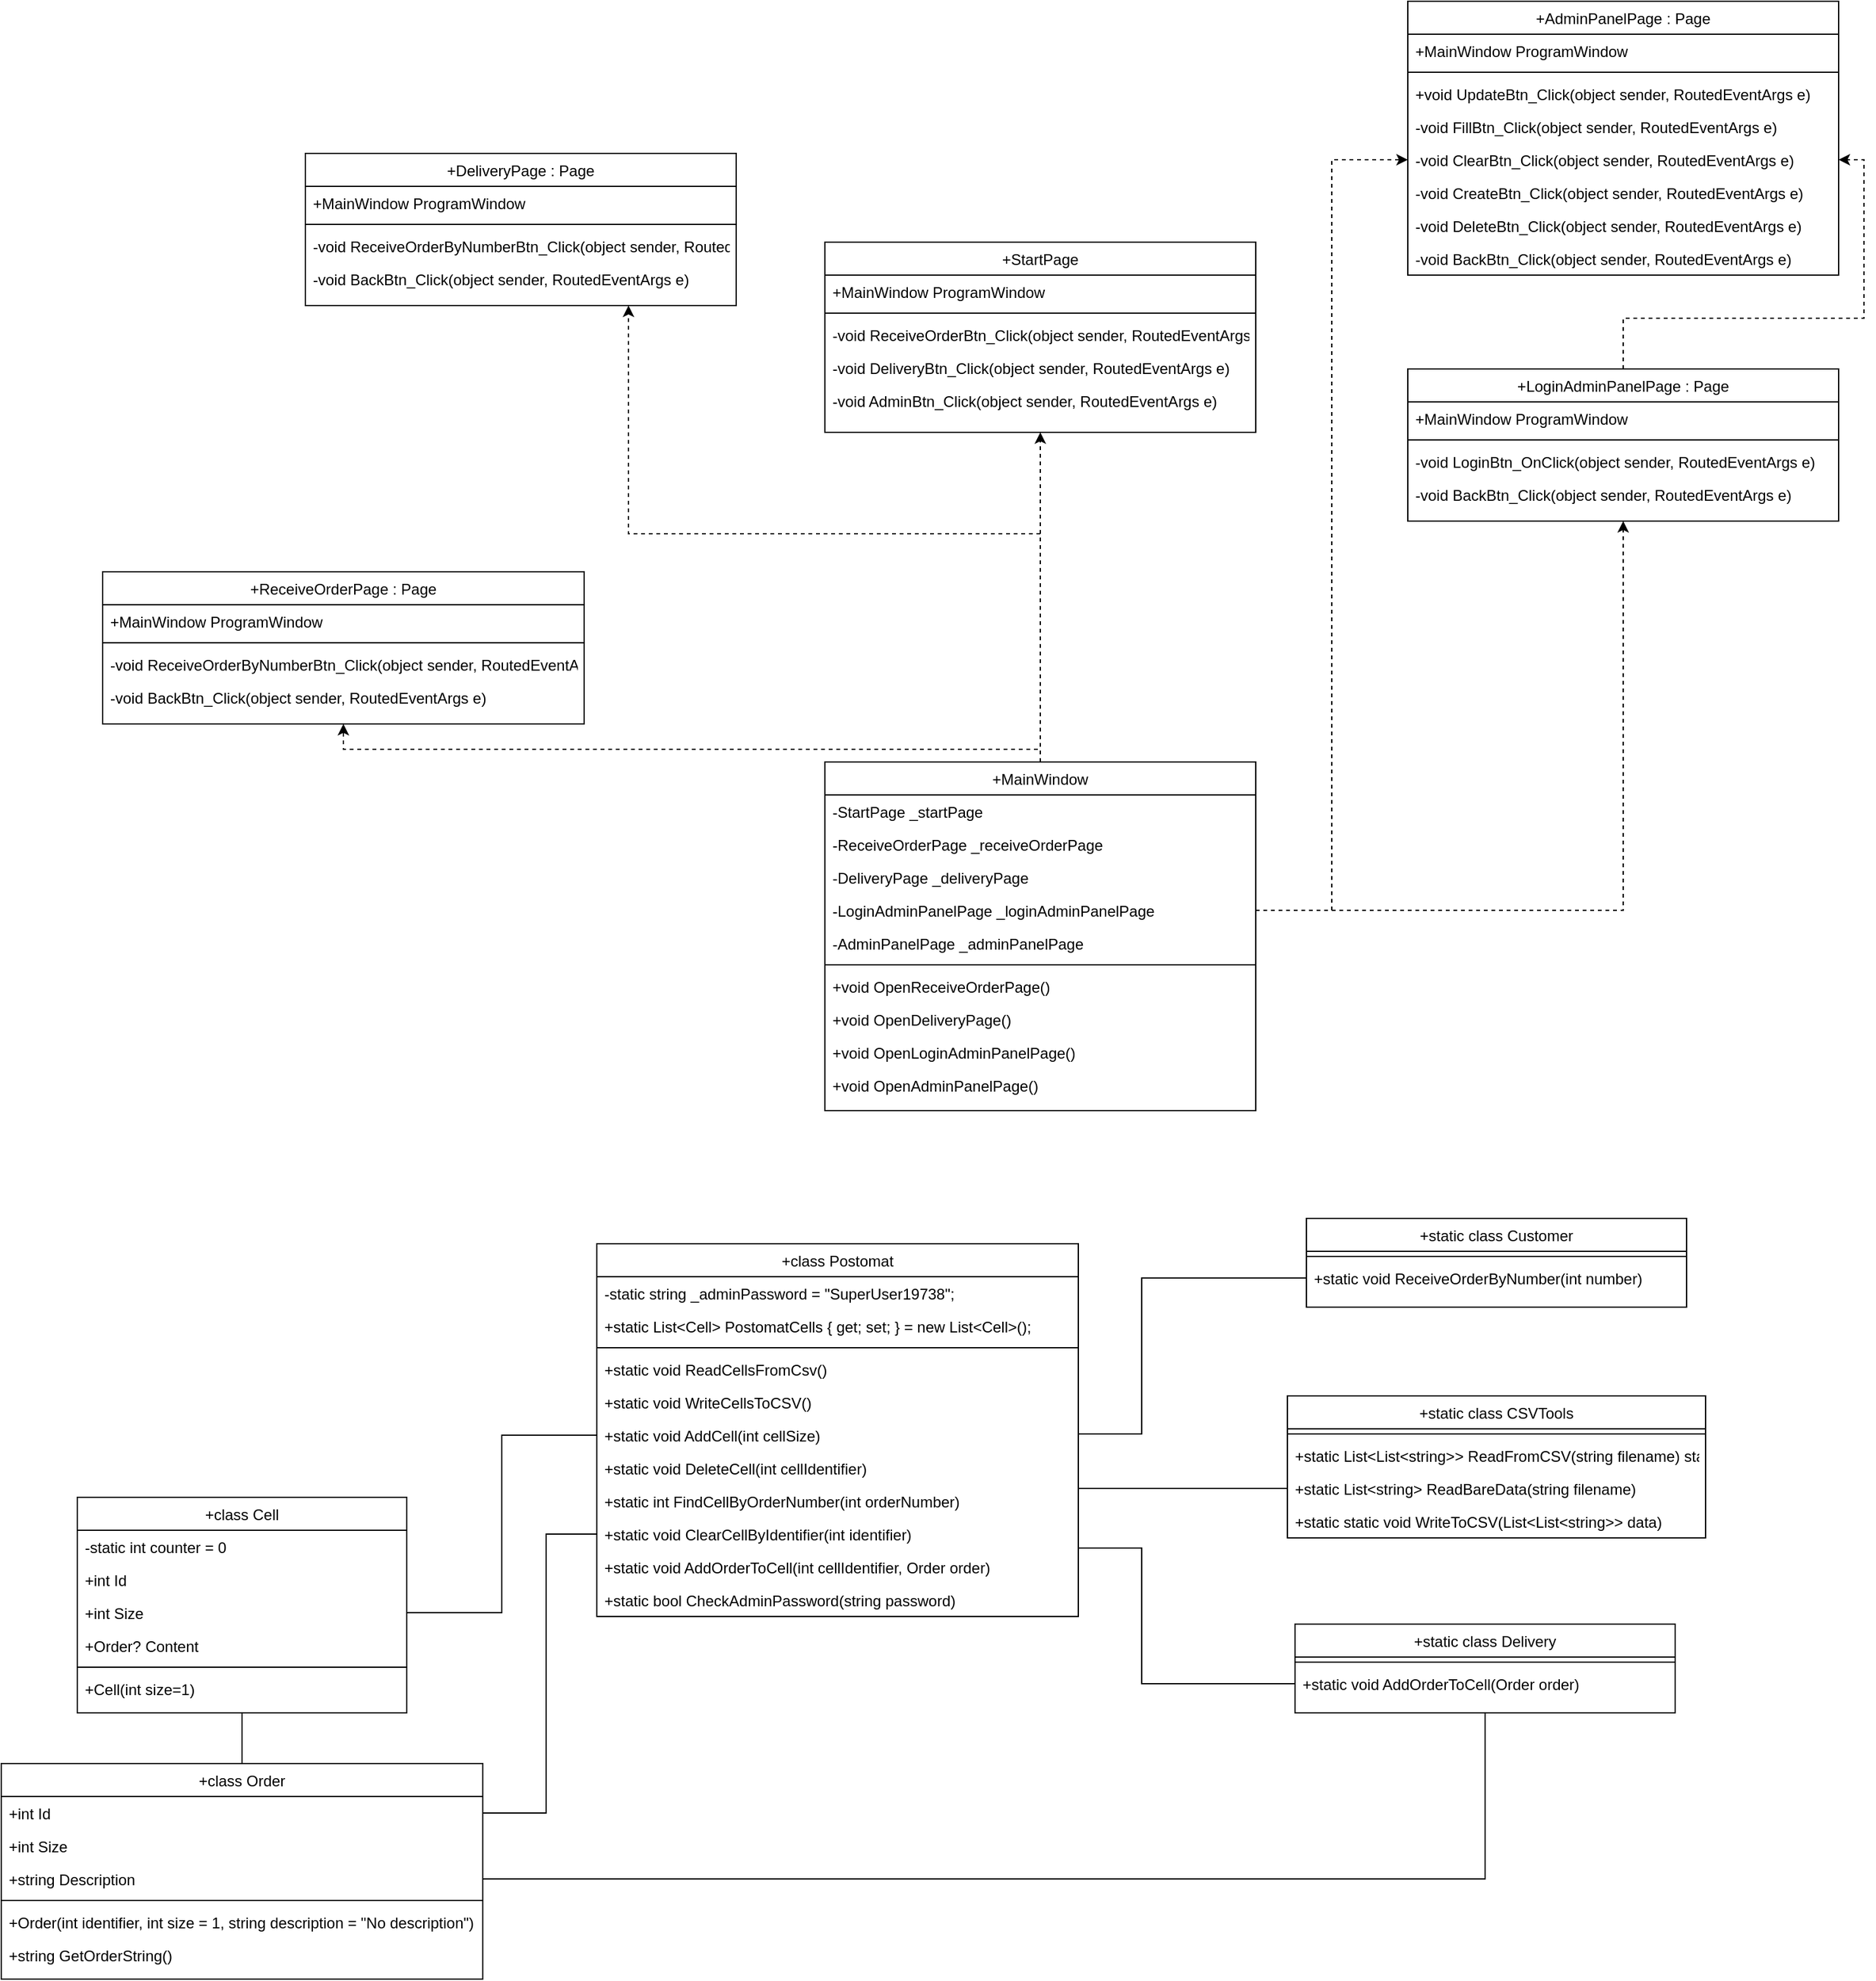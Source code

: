 <mxfile version="22.1.9" type="device">
  <diagram id="C5RBs43oDa-KdzZeNtuy" name="Page-1">
    <mxGraphModel dx="1500" dy="1915" grid="1" gridSize="10" guides="1" tooltips="1" connect="1" arrows="1" fold="1" page="1" pageScale="1" pageWidth="827" pageHeight="1169" math="0" shadow="0">
      <root>
        <mxCell id="WIyWlLk6GJQsqaUBKTNV-0" />
        <mxCell id="WIyWlLk6GJQsqaUBKTNV-1" parent="WIyWlLk6GJQsqaUBKTNV-0" />
        <mxCell id="zkfFHV4jXpPFQw0GAbJ--0" value="+static class Customer" style="swimlane;fontStyle=0;align=center;verticalAlign=top;childLayout=stackLayout;horizontal=1;startSize=26;horizontalStack=0;resizeParent=1;resizeLast=0;collapsible=1;marginBottom=0;rounded=0;shadow=0;strokeWidth=1;" parent="WIyWlLk6GJQsqaUBKTNV-1" vertex="1">
          <mxGeometry x="1100" y="-90" width="300" height="70" as="geometry">
            <mxRectangle x="230" y="140" width="160" height="26" as="alternateBounds" />
          </mxGeometry>
        </mxCell>
        <mxCell id="zkfFHV4jXpPFQw0GAbJ--4" value="" style="line;html=1;strokeWidth=1;align=left;verticalAlign=middle;spacingTop=-1;spacingLeft=3;spacingRight=3;rotatable=0;labelPosition=right;points=[];portConstraint=eastwest;" parent="zkfFHV4jXpPFQw0GAbJ--0" vertex="1">
          <mxGeometry y="26" width="300" height="8" as="geometry" />
        </mxCell>
        <mxCell id="zkfFHV4jXpPFQw0GAbJ--5" value="+static void ReceiveOrderByNumber(int number)" style="text;align=left;verticalAlign=top;spacingLeft=4;spacingRight=4;overflow=hidden;rotatable=0;points=[[0,0.5],[1,0.5]];portConstraint=eastwest;" parent="zkfFHV4jXpPFQw0GAbJ--0" vertex="1">
          <mxGeometry y="34" width="300" height="26" as="geometry" />
        </mxCell>
        <mxCell id="zkfFHV4jXpPFQw0GAbJ--13" value="+static class CSVTools" style="swimlane;fontStyle=0;align=center;verticalAlign=top;childLayout=stackLayout;horizontal=1;startSize=26;horizontalStack=0;resizeParent=1;resizeLast=0;collapsible=1;marginBottom=0;rounded=0;shadow=0;strokeWidth=1;" parent="WIyWlLk6GJQsqaUBKTNV-1" vertex="1">
          <mxGeometry x="1085" y="50" width="330" height="112" as="geometry">
            <mxRectangle x="340" y="380" width="170" height="26" as="alternateBounds" />
          </mxGeometry>
        </mxCell>
        <mxCell id="zkfFHV4jXpPFQw0GAbJ--15" value="" style="line;html=1;strokeWidth=1;align=left;verticalAlign=middle;spacingTop=-1;spacingLeft=3;spacingRight=3;rotatable=0;labelPosition=right;points=[];portConstraint=eastwest;" parent="zkfFHV4jXpPFQw0GAbJ--13" vertex="1">
          <mxGeometry y="26" width="330" height="8" as="geometry" />
        </mxCell>
        <mxCell id="Mc5OtN5_TsI5mmkcDxyZ-1" value="+static List&lt;List&lt;string&gt;&gt; ReadFromCSV(string filename) static " style="text;align=left;verticalAlign=top;spacingLeft=4;spacingRight=4;overflow=hidden;rotatable=0;points=[[0,0.5],[1,0.5]];portConstraint=eastwest;" parent="zkfFHV4jXpPFQw0GAbJ--13" vertex="1">
          <mxGeometry y="34" width="330" height="26" as="geometry" />
        </mxCell>
        <mxCell id="Mc5OtN5_TsI5mmkcDxyZ-12" value="+static List&lt;string&gt; ReadBareData(string filename) " style="text;align=left;verticalAlign=top;spacingLeft=4;spacingRight=4;overflow=hidden;rotatable=0;points=[[0,0.5],[1,0.5]];portConstraint=eastwest;" parent="zkfFHV4jXpPFQw0GAbJ--13" vertex="1">
          <mxGeometry y="60" width="330" height="26" as="geometry" />
        </mxCell>
        <mxCell id="Mc5OtN5_TsI5mmkcDxyZ-13" value="+static static void WriteToCSV(List&lt;List&lt;string&gt;&gt; data) " style="text;align=left;verticalAlign=top;spacingLeft=4;spacingRight=4;overflow=hidden;rotatable=0;points=[[0,0.5],[1,0.5]];portConstraint=eastwest;" parent="zkfFHV4jXpPFQw0GAbJ--13" vertex="1">
          <mxGeometry y="86" width="330" height="26" as="geometry" />
        </mxCell>
        <mxCell id="zkfFHV4jXpPFQw0GAbJ--17" value="+class Cell" style="swimlane;fontStyle=0;align=center;verticalAlign=top;childLayout=stackLayout;horizontal=1;startSize=26;horizontalStack=0;resizeParent=1;resizeLast=0;collapsible=1;marginBottom=0;rounded=0;shadow=0;strokeWidth=1;" parent="WIyWlLk6GJQsqaUBKTNV-1" vertex="1">
          <mxGeometry x="130" y="130" width="260" height="170" as="geometry">
            <mxRectangle x="550" y="140" width="160" height="26" as="alternateBounds" />
          </mxGeometry>
        </mxCell>
        <mxCell id="zkfFHV4jXpPFQw0GAbJ--18" value="-static int counter = 0" style="text;align=left;verticalAlign=top;spacingLeft=4;spacingRight=4;overflow=hidden;rotatable=0;points=[[0,0.5],[1,0.5]];portConstraint=eastwest;" parent="zkfFHV4jXpPFQw0GAbJ--17" vertex="1">
          <mxGeometry y="26" width="260" height="26" as="geometry" />
        </mxCell>
        <mxCell id="zkfFHV4jXpPFQw0GAbJ--19" value="+int Id" style="text;align=left;verticalAlign=top;spacingLeft=4;spacingRight=4;overflow=hidden;rotatable=0;points=[[0,0.5],[1,0.5]];portConstraint=eastwest;rounded=0;shadow=0;html=0;" parent="zkfFHV4jXpPFQw0GAbJ--17" vertex="1">
          <mxGeometry y="52" width="260" height="26" as="geometry" />
        </mxCell>
        <mxCell id="zkfFHV4jXpPFQw0GAbJ--20" value="+int Size" style="text;align=left;verticalAlign=top;spacingLeft=4;spacingRight=4;overflow=hidden;rotatable=0;points=[[0,0.5],[1,0.5]];portConstraint=eastwest;rounded=0;shadow=0;html=0;" parent="zkfFHV4jXpPFQw0GAbJ--17" vertex="1">
          <mxGeometry y="78" width="260" height="26" as="geometry" />
        </mxCell>
        <mxCell id="zkfFHV4jXpPFQw0GAbJ--21" value="+Order? Content" style="text;align=left;verticalAlign=top;spacingLeft=4;spacingRight=4;overflow=hidden;rotatable=0;points=[[0,0.5],[1,0.5]];portConstraint=eastwest;rounded=0;shadow=0;html=0;" parent="zkfFHV4jXpPFQw0GAbJ--17" vertex="1">
          <mxGeometry y="104" width="260" height="26" as="geometry" />
        </mxCell>
        <mxCell id="zkfFHV4jXpPFQw0GAbJ--23" value="" style="line;html=1;strokeWidth=1;align=left;verticalAlign=middle;spacingTop=-1;spacingLeft=3;spacingRight=3;rotatable=0;labelPosition=right;points=[];portConstraint=eastwest;" parent="zkfFHV4jXpPFQw0GAbJ--17" vertex="1">
          <mxGeometry y="130" width="260" height="8" as="geometry" />
        </mxCell>
        <mxCell id="zkfFHV4jXpPFQw0GAbJ--24" value="+Cell(int size=1)" style="text;align=left;verticalAlign=top;spacingLeft=4;spacingRight=4;overflow=hidden;rotatable=0;points=[[0,0.5],[1,0.5]];portConstraint=eastwest;" parent="zkfFHV4jXpPFQw0GAbJ--17" vertex="1">
          <mxGeometry y="138" width="260" height="26" as="geometry" />
        </mxCell>
        <mxCell id="Mc5OtN5_TsI5mmkcDxyZ-3" value="+AdminPanelPage : Page" style="swimlane;fontStyle=0;align=center;verticalAlign=top;childLayout=stackLayout;horizontal=1;startSize=26;horizontalStack=0;resizeParent=1;resizeLast=0;collapsible=1;marginBottom=0;rounded=0;shadow=0;strokeWidth=1;" parent="WIyWlLk6GJQsqaUBKTNV-1" vertex="1">
          <mxGeometry x="1180" y="-1050" width="340" height="216" as="geometry">
            <mxRectangle x="230" y="140" width="160" height="26" as="alternateBounds" />
          </mxGeometry>
        </mxCell>
        <mxCell id="Mc5OtN5_TsI5mmkcDxyZ-4" value="+MainWindow ProgramWindow" style="text;align=left;verticalAlign=top;spacingLeft=4;spacingRight=4;overflow=hidden;rotatable=0;points=[[0,0.5],[1,0.5]];portConstraint=eastwest;rounded=0;shadow=0;html=0;" parent="Mc5OtN5_TsI5mmkcDxyZ-3" vertex="1">
          <mxGeometry y="26" width="340" height="26" as="geometry" />
        </mxCell>
        <mxCell id="Mc5OtN5_TsI5mmkcDxyZ-5" value="" style="line;html=1;strokeWidth=1;align=left;verticalAlign=middle;spacingTop=-1;spacingLeft=3;spacingRight=3;rotatable=0;labelPosition=right;points=[];portConstraint=eastwest;" parent="Mc5OtN5_TsI5mmkcDxyZ-3" vertex="1">
          <mxGeometry y="52" width="340" height="8" as="geometry" />
        </mxCell>
        <mxCell id="Mc5OtN5_TsI5mmkcDxyZ-6" value="+void UpdateBtn_Click(object sender, RoutedEventArgs e)" style="text;align=left;verticalAlign=top;spacingLeft=4;spacingRight=4;overflow=hidden;rotatable=0;points=[[0,0.5],[1,0.5]];portConstraint=eastwest;" parent="Mc5OtN5_TsI5mmkcDxyZ-3" vertex="1">
          <mxGeometry y="60" width="340" height="26" as="geometry" />
        </mxCell>
        <mxCell id="Mc5OtN5_TsI5mmkcDxyZ-7" value="-void FillBtn_Click(object sender, RoutedEventArgs e)" style="text;align=left;verticalAlign=top;spacingLeft=4;spacingRight=4;overflow=hidden;rotatable=0;points=[[0,0.5],[1,0.5]];portConstraint=eastwest;" parent="Mc5OtN5_TsI5mmkcDxyZ-3" vertex="1">
          <mxGeometry y="86" width="340" height="26" as="geometry" />
        </mxCell>
        <mxCell id="Mc5OtN5_TsI5mmkcDxyZ-8" value="-void ClearBtn_Click(object sender, RoutedEventArgs e)" style="text;align=left;verticalAlign=top;spacingLeft=4;spacingRight=4;overflow=hidden;rotatable=0;points=[[0,0.5],[1,0.5]];portConstraint=eastwest;" parent="Mc5OtN5_TsI5mmkcDxyZ-3" vertex="1">
          <mxGeometry y="112" width="340" height="26" as="geometry" />
        </mxCell>
        <mxCell id="Mc5OtN5_TsI5mmkcDxyZ-9" value="-void CreateBtn_Click(object sender, RoutedEventArgs e)" style="text;align=left;verticalAlign=top;spacingLeft=4;spacingRight=4;overflow=hidden;rotatable=0;points=[[0,0.5],[1,0.5]];portConstraint=eastwest;" parent="Mc5OtN5_TsI5mmkcDxyZ-3" vertex="1">
          <mxGeometry y="138" width="340" height="26" as="geometry" />
        </mxCell>
        <mxCell id="Mc5OtN5_TsI5mmkcDxyZ-10" value="-void DeleteBtn_Click(object sender, RoutedEventArgs e)" style="text;align=left;verticalAlign=top;spacingLeft=4;spacingRight=4;overflow=hidden;rotatable=0;points=[[0,0.5],[1,0.5]];portConstraint=eastwest;" parent="Mc5OtN5_TsI5mmkcDxyZ-3" vertex="1">
          <mxGeometry y="164" width="340" height="26" as="geometry" />
        </mxCell>
        <mxCell id="Mc5OtN5_TsI5mmkcDxyZ-11" value="-void BackBtn_Click(object sender, RoutedEventArgs e)" style="text;align=left;verticalAlign=top;spacingLeft=4;spacingRight=4;overflow=hidden;rotatable=0;points=[[0,0.5],[1,0.5]];portConstraint=eastwest;" parent="Mc5OtN5_TsI5mmkcDxyZ-3" vertex="1">
          <mxGeometry y="190" width="340" height="26" as="geometry" />
        </mxCell>
        <mxCell id="Mc5OtN5_TsI5mmkcDxyZ-14" value="+static class Delivery" style="swimlane;fontStyle=0;align=center;verticalAlign=top;childLayout=stackLayout;horizontal=1;startSize=26;horizontalStack=0;resizeParent=1;resizeLast=0;collapsible=1;marginBottom=0;rounded=0;shadow=0;strokeWidth=1;" parent="WIyWlLk6GJQsqaUBKTNV-1" vertex="1">
          <mxGeometry x="1091" y="230" width="300" height="70" as="geometry">
            <mxRectangle x="230" y="140" width="160" height="26" as="alternateBounds" />
          </mxGeometry>
        </mxCell>
        <mxCell id="Mc5OtN5_TsI5mmkcDxyZ-16" value="" style="line;html=1;strokeWidth=1;align=left;verticalAlign=middle;spacingTop=-1;spacingLeft=3;spacingRight=3;rotatable=0;labelPosition=right;points=[];portConstraint=eastwest;" parent="Mc5OtN5_TsI5mmkcDxyZ-14" vertex="1">
          <mxGeometry y="26" width="300" height="8" as="geometry" />
        </mxCell>
        <mxCell id="Mc5OtN5_TsI5mmkcDxyZ-17" value="+static void AddOrderToCell(Order order)" style="text;align=left;verticalAlign=top;spacingLeft=4;spacingRight=4;overflow=hidden;rotatable=0;points=[[0,0.5],[1,0.5]];portConstraint=eastwest;" parent="Mc5OtN5_TsI5mmkcDxyZ-14" vertex="1">
          <mxGeometry y="34" width="300" height="26" as="geometry" />
        </mxCell>
        <mxCell id="Mc5OtN5_TsI5mmkcDxyZ-22" value="+DeliveryPage : Page" style="swimlane;fontStyle=0;align=center;verticalAlign=top;childLayout=stackLayout;horizontal=1;startSize=26;horizontalStack=0;resizeParent=1;resizeLast=0;collapsible=1;marginBottom=0;rounded=0;shadow=0;strokeWidth=1;" parent="WIyWlLk6GJQsqaUBKTNV-1" vertex="1">
          <mxGeometry x="310" y="-930" width="340" height="120" as="geometry">
            <mxRectangle x="230" y="140" width="160" height="26" as="alternateBounds" />
          </mxGeometry>
        </mxCell>
        <mxCell id="Mc5OtN5_TsI5mmkcDxyZ-23" value="+MainWindow ProgramWindow" style="text;align=left;verticalAlign=top;spacingLeft=4;spacingRight=4;overflow=hidden;rotatable=0;points=[[0,0.5],[1,0.5]];portConstraint=eastwest;rounded=0;shadow=0;html=0;" parent="Mc5OtN5_TsI5mmkcDxyZ-22" vertex="1">
          <mxGeometry y="26" width="340" height="26" as="geometry" />
        </mxCell>
        <mxCell id="Mc5OtN5_TsI5mmkcDxyZ-24" value="" style="line;html=1;strokeWidth=1;align=left;verticalAlign=middle;spacingTop=-1;spacingLeft=3;spacingRight=3;rotatable=0;labelPosition=right;points=[];portConstraint=eastwest;" parent="Mc5OtN5_TsI5mmkcDxyZ-22" vertex="1">
          <mxGeometry y="52" width="340" height="8" as="geometry" />
        </mxCell>
        <mxCell id="Mc5OtN5_TsI5mmkcDxyZ-25" value="-void ReceiveOrderByNumberBtn_Click(object sender, RoutedEventArgs e)" style="text;align=left;verticalAlign=top;spacingLeft=4;spacingRight=4;overflow=hidden;rotatable=0;points=[[0,0.5],[1,0.5]];portConstraint=eastwest;" parent="Mc5OtN5_TsI5mmkcDxyZ-22" vertex="1">
          <mxGeometry y="60" width="340" height="26" as="geometry" />
        </mxCell>
        <mxCell id="Mc5OtN5_TsI5mmkcDxyZ-30" value="-void BackBtn_Click(object sender, RoutedEventArgs e)" style="text;align=left;verticalAlign=top;spacingLeft=4;spacingRight=4;overflow=hidden;rotatable=0;points=[[0,0.5],[1,0.5]];portConstraint=eastwest;" parent="Mc5OtN5_TsI5mmkcDxyZ-22" vertex="1">
          <mxGeometry y="86" width="340" height="26" as="geometry" />
        </mxCell>
        <mxCell id="Mc5OtN5_TsI5mmkcDxyZ-99" style="edgeStyle=orthogonalEdgeStyle;rounded=0;orthogonalLoop=1;jettySize=auto;html=1;exitX=0.5;exitY=0;exitDx=0;exitDy=0;entryX=1;entryY=0.5;entryDx=0;entryDy=0;dashed=1;" parent="WIyWlLk6GJQsqaUBKTNV-1" source="Mc5OtN5_TsI5mmkcDxyZ-31" target="Mc5OtN5_TsI5mmkcDxyZ-8" edge="1">
          <mxGeometry relative="1" as="geometry">
            <Array as="points">
              <mxPoint x="1350" y="-800" />
              <mxPoint x="1540" y="-800" />
              <mxPoint x="1540" y="-925" />
            </Array>
          </mxGeometry>
        </mxCell>
        <mxCell id="Mc5OtN5_TsI5mmkcDxyZ-31" value="+LoginAdminPanelPage : Page" style="swimlane;fontStyle=0;align=center;verticalAlign=top;childLayout=stackLayout;horizontal=1;startSize=26;horizontalStack=0;resizeParent=1;resizeLast=0;collapsible=1;marginBottom=0;rounded=0;shadow=0;strokeWidth=1;" parent="WIyWlLk6GJQsqaUBKTNV-1" vertex="1">
          <mxGeometry x="1180" y="-760" width="340" height="120" as="geometry">
            <mxRectangle x="230" y="140" width="160" height="26" as="alternateBounds" />
          </mxGeometry>
        </mxCell>
        <mxCell id="Mc5OtN5_TsI5mmkcDxyZ-32" value="+MainWindow ProgramWindow" style="text;align=left;verticalAlign=top;spacingLeft=4;spacingRight=4;overflow=hidden;rotatable=0;points=[[0,0.5],[1,0.5]];portConstraint=eastwest;rounded=0;shadow=0;html=0;" parent="Mc5OtN5_TsI5mmkcDxyZ-31" vertex="1">
          <mxGeometry y="26" width="340" height="26" as="geometry" />
        </mxCell>
        <mxCell id="Mc5OtN5_TsI5mmkcDxyZ-33" value="" style="line;html=1;strokeWidth=1;align=left;verticalAlign=middle;spacingTop=-1;spacingLeft=3;spacingRight=3;rotatable=0;labelPosition=right;points=[];portConstraint=eastwest;" parent="Mc5OtN5_TsI5mmkcDxyZ-31" vertex="1">
          <mxGeometry y="52" width="340" height="8" as="geometry" />
        </mxCell>
        <mxCell id="Mc5OtN5_TsI5mmkcDxyZ-34" value="-void LoginBtn_OnClick(object sender, RoutedEventArgs e)" style="text;align=left;verticalAlign=top;spacingLeft=4;spacingRight=4;overflow=hidden;rotatable=0;points=[[0,0.5],[1,0.5]];portConstraint=eastwest;" parent="Mc5OtN5_TsI5mmkcDxyZ-31" vertex="1">
          <mxGeometry y="60" width="340" height="26" as="geometry" />
        </mxCell>
        <mxCell id="Mc5OtN5_TsI5mmkcDxyZ-35" value="-void BackBtn_Click(object sender, RoutedEventArgs e)" style="text;align=left;verticalAlign=top;spacingLeft=4;spacingRight=4;overflow=hidden;rotatable=0;points=[[0,0.5],[1,0.5]];portConstraint=eastwest;" parent="Mc5OtN5_TsI5mmkcDxyZ-31" vertex="1">
          <mxGeometry y="86" width="340" height="26" as="geometry" />
        </mxCell>
        <mxCell id="Mc5OtN5_TsI5mmkcDxyZ-91" style="edgeStyle=orthogonalEdgeStyle;rounded=0;orthogonalLoop=1;jettySize=auto;html=1;exitX=0.5;exitY=0;exitDx=0;exitDy=0;endArrow=classic;endFill=1;dashed=1;entryX=0.5;entryY=1;entryDx=0;entryDy=0;" parent="WIyWlLk6GJQsqaUBKTNV-1" source="Mc5OtN5_TsI5mmkcDxyZ-40" target="Mc5OtN5_TsI5mmkcDxyZ-66" edge="1">
          <mxGeometry relative="1" as="geometry">
            <mxPoint x="890" y="-530" as="targetPoint" />
          </mxGeometry>
        </mxCell>
        <mxCell id="Mc5OtN5_TsI5mmkcDxyZ-106" style="edgeStyle=orthogonalEdgeStyle;rounded=0;orthogonalLoop=1;jettySize=auto;html=1;exitX=0.5;exitY=0;exitDx=0;exitDy=0;entryX=0.75;entryY=1;entryDx=0;entryDy=0;dashed=1;" parent="WIyWlLk6GJQsqaUBKTNV-1" source="Mc5OtN5_TsI5mmkcDxyZ-40" target="Mc5OtN5_TsI5mmkcDxyZ-22" edge="1">
          <mxGeometry relative="1" as="geometry" />
        </mxCell>
        <mxCell id="Mc5OtN5_TsI5mmkcDxyZ-107" style="edgeStyle=orthogonalEdgeStyle;rounded=0;orthogonalLoop=1;jettySize=auto;html=1;exitX=0.5;exitY=0;exitDx=0;exitDy=0;entryX=0.5;entryY=1;entryDx=0;entryDy=0;dashed=1;" parent="WIyWlLk6GJQsqaUBKTNV-1" source="Mc5OtN5_TsI5mmkcDxyZ-40" target="Mc5OtN5_TsI5mmkcDxyZ-100" edge="1">
          <mxGeometry relative="1" as="geometry">
            <Array as="points">
              <mxPoint x="890" y="-460" />
              <mxPoint x="340" y="-460" />
            </Array>
          </mxGeometry>
        </mxCell>
        <mxCell id="Mc5OtN5_TsI5mmkcDxyZ-40" value="+MainWindow" style="swimlane;fontStyle=0;align=center;verticalAlign=top;childLayout=stackLayout;horizontal=1;startSize=26;horizontalStack=0;resizeParent=1;resizeLast=0;collapsible=1;marginBottom=0;rounded=0;shadow=0;strokeWidth=1;" parent="WIyWlLk6GJQsqaUBKTNV-1" vertex="1">
          <mxGeometry x="720" y="-450" width="340" height="275" as="geometry">
            <mxRectangle x="230" y="140" width="160" height="26" as="alternateBounds" />
          </mxGeometry>
        </mxCell>
        <mxCell id="Mc5OtN5_TsI5mmkcDxyZ-41" value="-StartPage _startPage" style="text;align=left;verticalAlign=top;spacingLeft=4;spacingRight=4;overflow=hidden;rotatable=0;points=[[0,0.5],[1,0.5]];portConstraint=eastwest;rounded=0;shadow=0;html=0;" parent="Mc5OtN5_TsI5mmkcDxyZ-40" vertex="1">
          <mxGeometry y="26" width="340" height="26" as="geometry" />
        </mxCell>
        <mxCell id="Mc5OtN5_TsI5mmkcDxyZ-50" value="-ReceiveOrderPage _receiveOrderPage" style="text;align=left;verticalAlign=top;spacingLeft=4;spacingRight=4;overflow=hidden;rotatable=0;points=[[0,0.5],[1,0.5]];portConstraint=eastwest;rounded=0;shadow=0;html=0;" parent="Mc5OtN5_TsI5mmkcDxyZ-40" vertex="1">
          <mxGeometry y="52" width="340" height="26" as="geometry" />
        </mxCell>
        <mxCell id="Mc5OtN5_TsI5mmkcDxyZ-51" value="-DeliveryPage _deliveryPage" style="text;align=left;verticalAlign=top;spacingLeft=4;spacingRight=4;overflow=hidden;rotatable=0;points=[[0,0.5],[1,0.5]];portConstraint=eastwest;rounded=0;shadow=0;html=0;" parent="Mc5OtN5_TsI5mmkcDxyZ-40" vertex="1">
          <mxGeometry y="78" width="340" height="26" as="geometry" />
        </mxCell>
        <mxCell id="Mc5OtN5_TsI5mmkcDxyZ-49" value="-LoginAdminPanelPage _loginAdminPanelPage" style="text;align=left;verticalAlign=top;spacingLeft=4;spacingRight=4;overflow=hidden;rotatable=0;points=[[0,0.5],[1,0.5]];portConstraint=eastwest;rounded=0;shadow=0;html=0;" parent="Mc5OtN5_TsI5mmkcDxyZ-40" vertex="1">
          <mxGeometry y="104" width="340" height="26" as="geometry" />
        </mxCell>
        <mxCell id="Mc5OtN5_TsI5mmkcDxyZ-53" value="-AdminPanelPage _adminPanelPage" style="text;align=left;verticalAlign=top;spacingLeft=4;spacingRight=4;overflow=hidden;rotatable=0;points=[[0,0.5],[1,0.5]];portConstraint=eastwest;rounded=0;shadow=0;html=0;" parent="Mc5OtN5_TsI5mmkcDxyZ-40" vertex="1">
          <mxGeometry y="130" width="340" height="26" as="geometry" />
        </mxCell>
        <mxCell id="Mc5OtN5_TsI5mmkcDxyZ-42" value="" style="line;html=1;strokeWidth=1;align=left;verticalAlign=middle;spacingTop=-1;spacingLeft=3;spacingRight=3;rotatable=0;labelPosition=right;points=[];portConstraint=eastwest;" parent="Mc5OtN5_TsI5mmkcDxyZ-40" vertex="1">
          <mxGeometry y="156" width="340" height="8" as="geometry" />
        </mxCell>
        <mxCell id="Mc5OtN5_TsI5mmkcDxyZ-43" value="+void OpenReceiveOrderPage()" style="text;align=left;verticalAlign=top;spacingLeft=4;spacingRight=4;overflow=hidden;rotatable=0;points=[[0,0.5],[1,0.5]];portConstraint=eastwest;" parent="Mc5OtN5_TsI5mmkcDxyZ-40" vertex="1">
          <mxGeometry y="164" width="340" height="26" as="geometry" />
        </mxCell>
        <mxCell id="Mc5OtN5_TsI5mmkcDxyZ-54" value="+void OpenDeliveryPage()" style="text;align=left;verticalAlign=top;spacingLeft=4;spacingRight=4;overflow=hidden;rotatable=0;points=[[0,0.5],[1,0.5]];portConstraint=eastwest;" parent="Mc5OtN5_TsI5mmkcDxyZ-40" vertex="1">
          <mxGeometry y="190" width="340" height="26" as="geometry" />
        </mxCell>
        <mxCell id="Mc5OtN5_TsI5mmkcDxyZ-55" value="+void OpenLoginAdminPanelPage()" style="text;align=left;verticalAlign=top;spacingLeft=4;spacingRight=4;overflow=hidden;rotatable=0;points=[[0,0.5],[1,0.5]];portConstraint=eastwest;" parent="Mc5OtN5_TsI5mmkcDxyZ-40" vertex="1">
          <mxGeometry y="216" width="340" height="26" as="geometry" />
        </mxCell>
        <mxCell id="Mc5OtN5_TsI5mmkcDxyZ-56" value="+void OpenAdminPanelPage()" style="text;align=left;verticalAlign=top;spacingLeft=4;spacingRight=4;overflow=hidden;rotatable=0;points=[[0,0.5],[1,0.5]];portConstraint=eastwest;" parent="Mc5OtN5_TsI5mmkcDxyZ-40" vertex="1">
          <mxGeometry y="242" width="340" height="26" as="geometry" />
        </mxCell>
        <mxCell id="Mc5OtN5_TsI5mmkcDxyZ-109" style="edgeStyle=orthogonalEdgeStyle;rounded=0;orthogonalLoop=1;jettySize=auto;html=1;exitX=0.5;exitY=0;exitDx=0;exitDy=0;entryX=0.5;entryY=1;entryDx=0;entryDy=0;endArrow=none;endFill=0;" parent="WIyWlLk6GJQsqaUBKTNV-1" source="Mc5OtN5_TsI5mmkcDxyZ-58" target="zkfFHV4jXpPFQw0GAbJ--17" edge="1">
          <mxGeometry relative="1" as="geometry" />
        </mxCell>
        <mxCell id="Mc5OtN5_TsI5mmkcDxyZ-58" value="+class Order" style="swimlane;fontStyle=0;align=center;verticalAlign=top;childLayout=stackLayout;horizontal=1;startSize=26;horizontalStack=0;resizeParent=1;resizeLast=0;collapsible=1;marginBottom=0;rounded=0;shadow=0;strokeWidth=1;" parent="WIyWlLk6GJQsqaUBKTNV-1" vertex="1">
          <mxGeometry x="70" y="340" width="380" height="170" as="geometry">
            <mxRectangle x="550" y="140" width="160" height="26" as="alternateBounds" />
          </mxGeometry>
        </mxCell>
        <mxCell id="Mc5OtN5_TsI5mmkcDxyZ-60" value="+int Id" style="text;align=left;verticalAlign=top;spacingLeft=4;spacingRight=4;overflow=hidden;rotatable=0;points=[[0,0.5],[1,0.5]];portConstraint=eastwest;rounded=0;shadow=0;html=0;" parent="Mc5OtN5_TsI5mmkcDxyZ-58" vertex="1">
          <mxGeometry y="26" width="380" height="26" as="geometry" />
        </mxCell>
        <mxCell id="Mc5OtN5_TsI5mmkcDxyZ-61" value="+int Size" style="text;align=left;verticalAlign=top;spacingLeft=4;spacingRight=4;overflow=hidden;rotatable=0;points=[[0,0.5],[1,0.5]];portConstraint=eastwest;rounded=0;shadow=0;html=0;" parent="Mc5OtN5_TsI5mmkcDxyZ-58" vertex="1">
          <mxGeometry y="52" width="380" height="26" as="geometry" />
        </mxCell>
        <mxCell id="Mc5OtN5_TsI5mmkcDxyZ-62" value="+string Description" style="text;align=left;verticalAlign=top;spacingLeft=4;spacingRight=4;overflow=hidden;rotatable=0;points=[[0,0.5],[1,0.5]];portConstraint=eastwest;rounded=0;shadow=0;html=0;" parent="Mc5OtN5_TsI5mmkcDxyZ-58" vertex="1">
          <mxGeometry y="78" width="380" height="26" as="geometry" />
        </mxCell>
        <mxCell id="Mc5OtN5_TsI5mmkcDxyZ-63" value="" style="line;html=1;strokeWidth=1;align=left;verticalAlign=middle;spacingTop=-1;spacingLeft=3;spacingRight=3;rotatable=0;labelPosition=right;points=[];portConstraint=eastwest;" parent="Mc5OtN5_TsI5mmkcDxyZ-58" vertex="1">
          <mxGeometry y="104" width="380" height="8" as="geometry" />
        </mxCell>
        <mxCell id="Mc5OtN5_TsI5mmkcDxyZ-65" value="+Order(int identifier, int size = 1, string description = &quot;No description&quot;)" style="text;align=left;verticalAlign=top;spacingLeft=4;spacingRight=4;overflow=hidden;rotatable=0;points=[[0,0.5],[1,0.5]];portConstraint=eastwest;" parent="Mc5OtN5_TsI5mmkcDxyZ-58" vertex="1">
          <mxGeometry y="112" width="380" height="26" as="geometry" />
        </mxCell>
        <mxCell id="Mc5OtN5_TsI5mmkcDxyZ-64" value="+string GetOrderString()" style="text;align=left;verticalAlign=top;spacingLeft=4;spacingRight=4;overflow=hidden;rotatable=0;points=[[0,0.5],[1,0.5]];portConstraint=eastwest;" parent="Mc5OtN5_TsI5mmkcDxyZ-58" vertex="1">
          <mxGeometry y="138" width="380" height="26" as="geometry" />
        </mxCell>
        <mxCell id="Mc5OtN5_TsI5mmkcDxyZ-66" value="+StartPage" style="swimlane;fontStyle=0;align=center;verticalAlign=top;childLayout=stackLayout;horizontal=1;startSize=26;horizontalStack=0;resizeParent=1;resizeLast=0;collapsible=1;marginBottom=0;rounded=0;shadow=0;strokeWidth=1;" parent="WIyWlLk6GJQsqaUBKTNV-1" vertex="1">
          <mxGeometry x="720" y="-860" width="340" height="150" as="geometry">
            <mxRectangle x="230" y="140" width="160" height="26" as="alternateBounds" />
          </mxGeometry>
        </mxCell>
        <mxCell id="Mc5OtN5_TsI5mmkcDxyZ-77" value="+MainWindow ProgramWindow" style="text;align=left;verticalAlign=top;spacingLeft=4;spacingRight=4;overflow=hidden;rotatable=0;points=[[0,0.5],[1,0.5]];portConstraint=eastwest;rounded=0;shadow=0;html=0;" parent="Mc5OtN5_TsI5mmkcDxyZ-66" vertex="1">
          <mxGeometry y="26" width="340" height="26" as="geometry" />
        </mxCell>
        <mxCell id="Mc5OtN5_TsI5mmkcDxyZ-72" value="" style="line;html=1;strokeWidth=1;align=left;verticalAlign=middle;spacingTop=-1;spacingLeft=3;spacingRight=3;rotatable=0;labelPosition=right;points=[];portConstraint=eastwest;" parent="Mc5OtN5_TsI5mmkcDxyZ-66" vertex="1">
          <mxGeometry y="52" width="340" height="8" as="geometry" />
        </mxCell>
        <mxCell id="Mc5OtN5_TsI5mmkcDxyZ-73" value="-void ReceiveOrderBtn_Click(object sender, RoutedEventArgs e)" style="text;align=left;verticalAlign=top;spacingLeft=4;spacingRight=4;overflow=hidden;rotatable=0;points=[[0,0.5],[1,0.5]];portConstraint=eastwest;" parent="Mc5OtN5_TsI5mmkcDxyZ-66" vertex="1">
          <mxGeometry y="60" width="340" height="26" as="geometry" />
        </mxCell>
        <mxCell id="Mc5OtN5_TsI5mmkcDxyZ-74" value="-void DeliveryBtn_Click(object sender, RoutedEventArgs e)" style="text;align=left;verticalAlign=top;spacingLeft=4;spacingRight=4;overflow=hidden;rotatable=0;points=[[0,0.5],[1,0.5]];portConstraint=eastwest;" parent="Mc5OtN5_TsI5mmkcDxyZ-66" vertex="1">
          <mxGeometry y="86" width="340" height="26" as="geometry" />
        </mxCell>
        <mxCell id="Mc5OtN5_TsI5mmkcDxyZ-75" value="-void AdminBtn_Click(object sender, RoutedEventArgs e)" style="text;align=left;verticalAlign=top;spacingLeft=4;spacingRight=4;overflow=hidden;rotatable=0;points=[[0,0.5],[1,0.5]];portConstraint=eastwest;" parent="Mc5OtN5_TsI5mmkcDxyZ-66" vertex="1">
          <mxGeometry y="112" width="340" height="26" as="geometry" />
        </mxCell>
        <mxCell id="Mc5OtN5_TsI5mmkcDxyZ-78" value="+class Postomat" style="swimlane;fontStyle=0;align=center;verticalAlign=top;childLayout=stackLayout;horizontal=1;startSize=26;horizontalStack=0;resizeParent=1;resizeLast=0;collapsible=1;marginBottom=0;rounded=0;shadow=0;strokeWidth=1;" parent="WIyWlLk6GJQsqaUBKTNV-1" vertex="1">
          <mxGeometry x="540" y="-70" width="380" height="294" as="geometry">
            <mxRectangle x="550" y="140" width="160" height="26" as="alternateBounds" />
          </mxGeometry>
        </mxCell>
        <mxCell id="Mc5OtN5_TsI5mmkcDxyZ-79" value="-static string _adminPassword = &quot;SuperUser19738&quot;;" style="text;align=left;verticalAlign=top;spacingLeft=4;spacingRight=4;overflow=hidden;rotatable=0;points=[[0,0.5],[1,0.5]];portConstraint=eastwest;rounded=0;shadow=0;html=0;" parent="Mc5OtN5_TsI5mmkcDxyZ-78" vertex="1">
          <mxGeometry y="26" width="380" height="26" as="geometry" />
        </mxCell>
        <mxCell id="Mc5OtN5_TsI5mmkcDxyZ-80" value="+static List&lt;Cell&gt; PostomatCells { get; set; } = new List&lt;Cell&gt;();" style="text;align=left;verticalAlign=top;spacingLeft=4;spacingRight=4;overflow=hidden;rotatable=0;points=[[0,0.5],[1,0.5]];portConstraint=eastwest;rounded=0;shadow=0;html=0;" parent="Mc5OtN5_TsI5mmkcDxyZ-78" vertex="1">
          <mxGeometry y="52" width="380" height="26" as="geometry" />
        </mxCell>
        <mxCell id="Mc5OtN5_TsI5mmkcDxyZ-82" value="" style="line;html=1;strokeWidth=1;align=left;verticalAlign=middle;spacingTop=-1;spacingLeft=3;spacingRight=3;rotatable=0;labelPosition=right;points=[];portConstraint=eastwest;" parent="Mc5OtN5_TsI5mmkcDxyZ-78" vertex="1">
          <mxGeometry y="78" width="380" height="8" as="geometry" />
        </mxCell>
        <mxCell id="Mc5OtN5_TsI5mmkcDxyZ-83" value="+static void ReadCellsFromCsv()" style="text;align=left;verticalAlign=top;spacingLeft=4;spacingRight=4;overflow=hidden;rotatable=0;points=[[0,0.5],[1,0.5]];portConstraint=eastwest;" parent="Mc5OtN5_TsI5mmkcDxyZ-78" vertex="1">
          <mxGeometry y="86" width="380" height="26" as="geometry" />
        </mxCell>
        <mxCell id="Mc5OtN5_TsI5mmkcDxyZ-84" value="+static void WriteCellsToCSV()" style="text;align=left;verticalAlign=top;spacingLeft=4;spacingRight=4;overflow=hidden;rotatable=0;points=[[0,0.5],[1,0.5]];portConstraint=eastwest;" parent="Mc5OtN5_TsI5mmkcDxyZ-78" vertex="1">
          <mxGeometry y="112" width="380" height="26" as="geometry" />
        </mxCell>
        <mxCell id="Mc5OtN5_TsI5mmkcDxyZ-85" value="+static void AddCell(int cellSize)" style="text;align=left;verticalAlign=top;spacingLeft=4;spacingRight=4;overflow=hidden;rotatable=0;points=[[0,0.5],[1,0.5]];portConstraint=eastwest;" parent="Mc5OtN5_TsI5mmkcDxyZ-78" vertex="1">
          <mxGeometry y="138" width="380" height="26" as="geometry" />
        </mxCell>
        <mxCell id="Mc5OtN5_TsI5mmkcDxyZ-86" value="+static void DeleteCell(int cellIdentifier)&#xa;" style="text;align=left;verticalAlign=top;spacingLeft=4;spacingRight=4;overflow=hidden;rotatable=0;points=[[0,0.5],[1,0.5]];portConstraint=eastwest;" parent="Mc5OtN5_TsI5mmkcDxyZ-78" vertex="1">
          <mxGeometry y="164" width="380" height="26" as="geometry" />
        </mxCell>
        <mxCell id="Mc5OtN5_TsI5mmkcDxyZ-87" value="+static int FindCellByOrderNumber(int orderNumber)" style="text;align=left;verticalAlign=top;spacingLeft=4;spacingRight=4;overflow=hidden;rotatable=0;points=[[0,0.5],[1,0.5]];portConstraint=eastwest;" parent="Mc5OtN5_TsI5mmkcDxyZ-78" vertex="1">
          <mxGeometry y="190" width="380" height="26" as="geometry" />
        </mxCell>
        <mxCell id="Mc5OtN5_TsI5mmkcDxyZ-88" value="+static void ClearCellByIdentifier(int identifier)" style="text;align=left;verticalAlign=top;spacingLeft=4;spacingRight=4;overflow=hidden;rotatable=0;points=[[0,0.5],[1,0.5]];portConstraint=eastwest;" parent="Mc5OtN5_TsI5mmkcDxyZ-78" vertex="1">
          <mxGeometry y="216" width="380" height="26" as="geometry" />
        </mxCell>
        <mxCell id="Mc5OtN5_TsI5mmkcDxyZ-89" value="+static void AddOrderToCell(int cellIdentifier, Order order)" style="text;align=left;verticalAlign=top;spacingLeft=4;spacingRight=4;overflow=hidden;rotatable=0;points=[[0,0.5],[1,0.5]];portConstraint=eastwest;" parent="Mc5OtN5_TsI5mmkcDxyZ-78" vertex="1">
          <mxGeometry y="242" width="380" height="26" as="geometry" />
        </mxCell>
        <mxCell id="Mc5OtN5_TsI5mmkcDxyZ-90" value="+static bool CheckAdminPassword(string password)" style="text;align=left;verticalAlign=top;spacingLeft=4;spacingRight=4;overflow=hidden;rotatable=0;points=[[0,0.5],[1,0.5]];portConstraint=eastwest;" parent="Mc5OtN5_TsI5mmkcDxyZ-78" vertex="1">
          <mxGeometry y="268" width="380" height="26" as="geometry" />
        </mxCell>
        <mxCell id="Mc5OtN5_TsI5mmkcDxyZ-96" style="edgeStyle=orthogonalEdgeStyle;rounded=0;orthogonalLoop=1;jettySize=auto;html=1;exitX=1;exitY=0.5;exitDx=0;exitDy=0;endArrow=classic;endFill=1;dashed=1;entryX=0.5;entryY=1;entryDx=0;entryDy=0;" parent="WIyWlLk6GJQsqaUBKTNV-1" source="Mc5OtN5_TsI5mmkcDxyZ-49" target="Mc5OtN5_TsI5mmkcDxyZ-31" edge="1">
          <mxGeometry relative="1" as="geometry">
            <mxPoint x="1090" y="-577" as="sourcePoint" />
            <mxPoint x="1380" y="-610" as="targetPoint" />
          </mxGeometry>
        </mxCell>
        <mxCell id="Mc5OtN5_TsI5mmkcDxyZ-100" value="+ReceiveOrderPage : Page" style="swimlane;fontStyle=0;align=center;verticalAlign=top;childLayout=stackLayout;horizontal=1;startSize=26;horizontalStack=0;resizeParent=1;resizeLast=0;collapsible=1;marginBottom=0;rounded=0;shadow=0;strokeWidth=1;" parent="WIyWlLk6GJQsqaUBKTNV-1" vertex="1">
          <mxGeometry x="150" y="-600" width="380" height="120" as="geometry">
            <mxRectangle x="230" y="140" width="160" height="26" as="alternateBounds" />
          </mxGeometry>
        </mxCell>
        <mxCell id="Mc5OtN5_TsI5mmkcDxyZ-101" value="+MainWindow ProgramWindow" style="text;align=left;verticalAlign=top;spacingLeft=4;spacingRight=4;overflow=hidden;rotatable=0;points=[[0,0.5],[1,0.5]];portConstraint=eastwest;rounded=0;shadow=0;html=0;" parent="Mc5OtN5_TsI5mmkcDxyZ-100" vertex="1">
          <mxGeometry y="26" width="380" height="26" as="geometry" />
        </mxCell>
        <mxCell id="Mc5OtN5_TsI5mmkcDxyZ-102" value="" style="line;html=1;strokeWidth=1;align=left;verticalAlign=middle;spacingTop=-1;spacingLeft=3;spacingRight=3;rotatable=0;labelPosition=right;points=[];portConstraint=eastwest;" parent="Mc5OtN5_TsI5mmkcDxyZ-100" vertex="1">
          <mxGeometry y="52" width="380" height="8" as="geometry" />
        </mxCell>
        <mxCell id="Mc5OtN5_TsI5mmkcDxyZ-103" value="-void ReceiveOrderByNumberBtn_Click(object sender, RoutedEventArgs e)" style="text;align=left;verticalAlign=top;spacingLeft=4;spacingRight=4;overflow=hidden;rotatable=0;points=[[0,0.5],[1,0.5]];portConstraint=eastwest;" parent="Mc5OtN5_TsI5mmkcDxyZ-100" vertex="1">
          <mxGeometry y="60" width="380" height="26" as="geometry" />
        </mxCell>
        <mxCell id="Mc5OtN5_TsI5mmkcDxyZ-104" value="-void BackBtn_Click(object sender, RoutedEventArgs e)" style="text;align=left;verticalAlign=top;spacingLeft=4;spacingRight=4;overflow=hidden;rotatable=0;points=[[0,0.5],[1,0.5]];portConstraint=eastwest;" parent="Mc5OtN5_TsI5mmkcDxyZ-100" vertex="1">
          <mxGeometry y="86" width="380" height="26" as="geometry" />
        </mxCell>
        <mxCell id="Mc5OtN5_TsI5mmkcDxyZ-105" style="edgeStyle=orthogonalEdgeStyle;rounded=0;orthogonalLoop=1;jettySize=auto;html=1;exitX=1;exitY=0.5;exitDx=0;exitDy=0;entryX=0;entryY=0.5;entryDx=0;entryDy=0;dashed=1;" parent="WIyWlLk6GJQsqaUBKTNV-1" source="Mc5OtN5_TsI5mmkcDxyZ-49" target="Mc5OtN5_TsI5mmkcDxyZ-8" edge="1">
          <mxGeometry relative="1" as="geometry" />
        </mxCell>
        <mxCell id="DLakoI0ucmdURKpo6q8--0" style="edgeStyle=orthogonalEdgeStyle;rounded=0;orthogonalLoop=1;jettySize=auto;html=1;exitX=1;exitY=0.5;exitDx=0;exitDy=0;entryX=0;entryY=0.5;entryDx=0;entryDy=0;endArrow=none;endFill=0;" edge="1" parent="WIyWlLk6GJQsqaUBKTNV-1" source="Mc5OtN5_TsI5mmkcDxyZ-85" target="Mc5OtN5_TsI5mmkcDxyZ-12">
          <mxGeometry relative="1" as="geometry">
            <Array as="points">
              <mxPoint x="920" y="123" />
            </Array>
          </mxGeometry>
        </mxCell>
        <mxCell id="DLakoI0ucmdURKpo6q8--1" style="edgeStyle=orthogonalEdgeStyle;rounded=0;orthogonalLoop=1;jettySize=auto;html=1;exitX=1;exitY=0.5;exitDx=0;exitDy=0;entryX=0;entryY=0.5;entryDx=0;entryDy=0;endArrow=none;endFill=0;" edge="1" parent="WIyWlLk6GJQsqaUBKTNV-1" source="Mc5OtN5_TsI5mmkcDxyZ-85" target="zkfFHV4jXpPFQw0GAbJ--5">
          <mxGeometry relative="1" as="geometry">
            <Array as="points">
              <mxPoint x="970" y="80" />
              <mxPoint x="970" y="-43" />
            </Array>
          </mxGeometry>
        </mxCell>
        <mxCell id="DLakoI0ucmdURKpo6q8--2" style="edgeStyle=orthogonalEdgeStyle;rounded=0;orthogonalLoop=1;jettySize=auto;html=1;exitX=1;exitY=0.5;exitDx=0;exitDy=0;entryX=0;entryY=0.5;entryDx=0;entryDy=0;endArrow=none;endFill=0;" edge="1" parent="WIyWlLk6GJQsqaUBKTNV-1" source="Mc5OtN5_TsI5mmkcDxyZ-85" target="Mc5OtN5_TsI5mmkcDxyZ-17">
          <mxGeometry relative="1" as="geometry">
            <Array as="points">
              <mxPoint x="920" y="170" />
              <mxPoint x="970" y="170" />
              <mxPoint x="970" y="277" />
            </Array>
          </mxGeometry>
        </mxCell>
        <mxCell id="DLakoI0ucmdURKpo6q8--3" style="edgeStyle=orthogonalEdgeStyle;rounded=0;orthogonalLoop=1;jettySize=auto;html=1;exitX=1;exitY=0.5;exitDx=0;exitDy=0;entryX=0;entryY=0.5;entryDx=0;entryDy=0;endArrow=none;endFill=0;" edge="1" parent="WIyWlLk6GJQsqaUBKTNV-1" source="zkfFHV4jXpPFQw0GAbJ--20" target="Mc5OtN5_TsI5mmkcDxyZ-85">
          <mxGeometry relative="1" as="geometry" />
        </mxCell>
        <mxCell id="DLakoI0ucmdURKpo6q8--4" style="edgeStyle=orthogonalEdgeStyle;rounded=0;orthogonalLoop=1;jettySize=auto;html=1;exitX=1;exitY=0.5;exitDx=0;exitDy=0;entryX=0.5;entryY=1;entryDx=0;entryDy=0;endArrow=none;endFill=0;" edge="1" parent="WIyWlLk6GJQsqaUBKTNV-1" source="Mc5OtN5_TsI5mmkcDxyZ-62" target="Mc5OtN5_TsI5mmkcDxyZ-14">
          <mxGeometry relative="1" as="geometry" />
        </mxCell>
        <mxCell id="DLakoI0ucmdURKpo6q8--5" style="edgeStyle=orthogonalEdgeStyle;rounded=0;orthogonalLoop=1;jettySize=auto;html=1;exitX=0;exitY=0.5;exitDx=0;exitDy=0;entryX=1;entryY=0.5;entryDx=0;entryDy=0;endArrow=none;endFill=0;" edge="1" parent="WIyWlLk6GJQsqaUBKTNV-1" source="Mc5OtN5_TsI5mmkcDxyZ-88" target="Mc5OtN5_TsI5mmkcDxyZ-60">
          <mxGeometry relative="1" as="geometry">
            <Array as="points">
              <mxPoint x="500" y="159" />
              <mxPoint x="500" y="379" />
            </Array>
          </mxGeometry>
        </mxCell>
      </root>
    </mxGraphModel>
  </diagram>
</mxfile>
